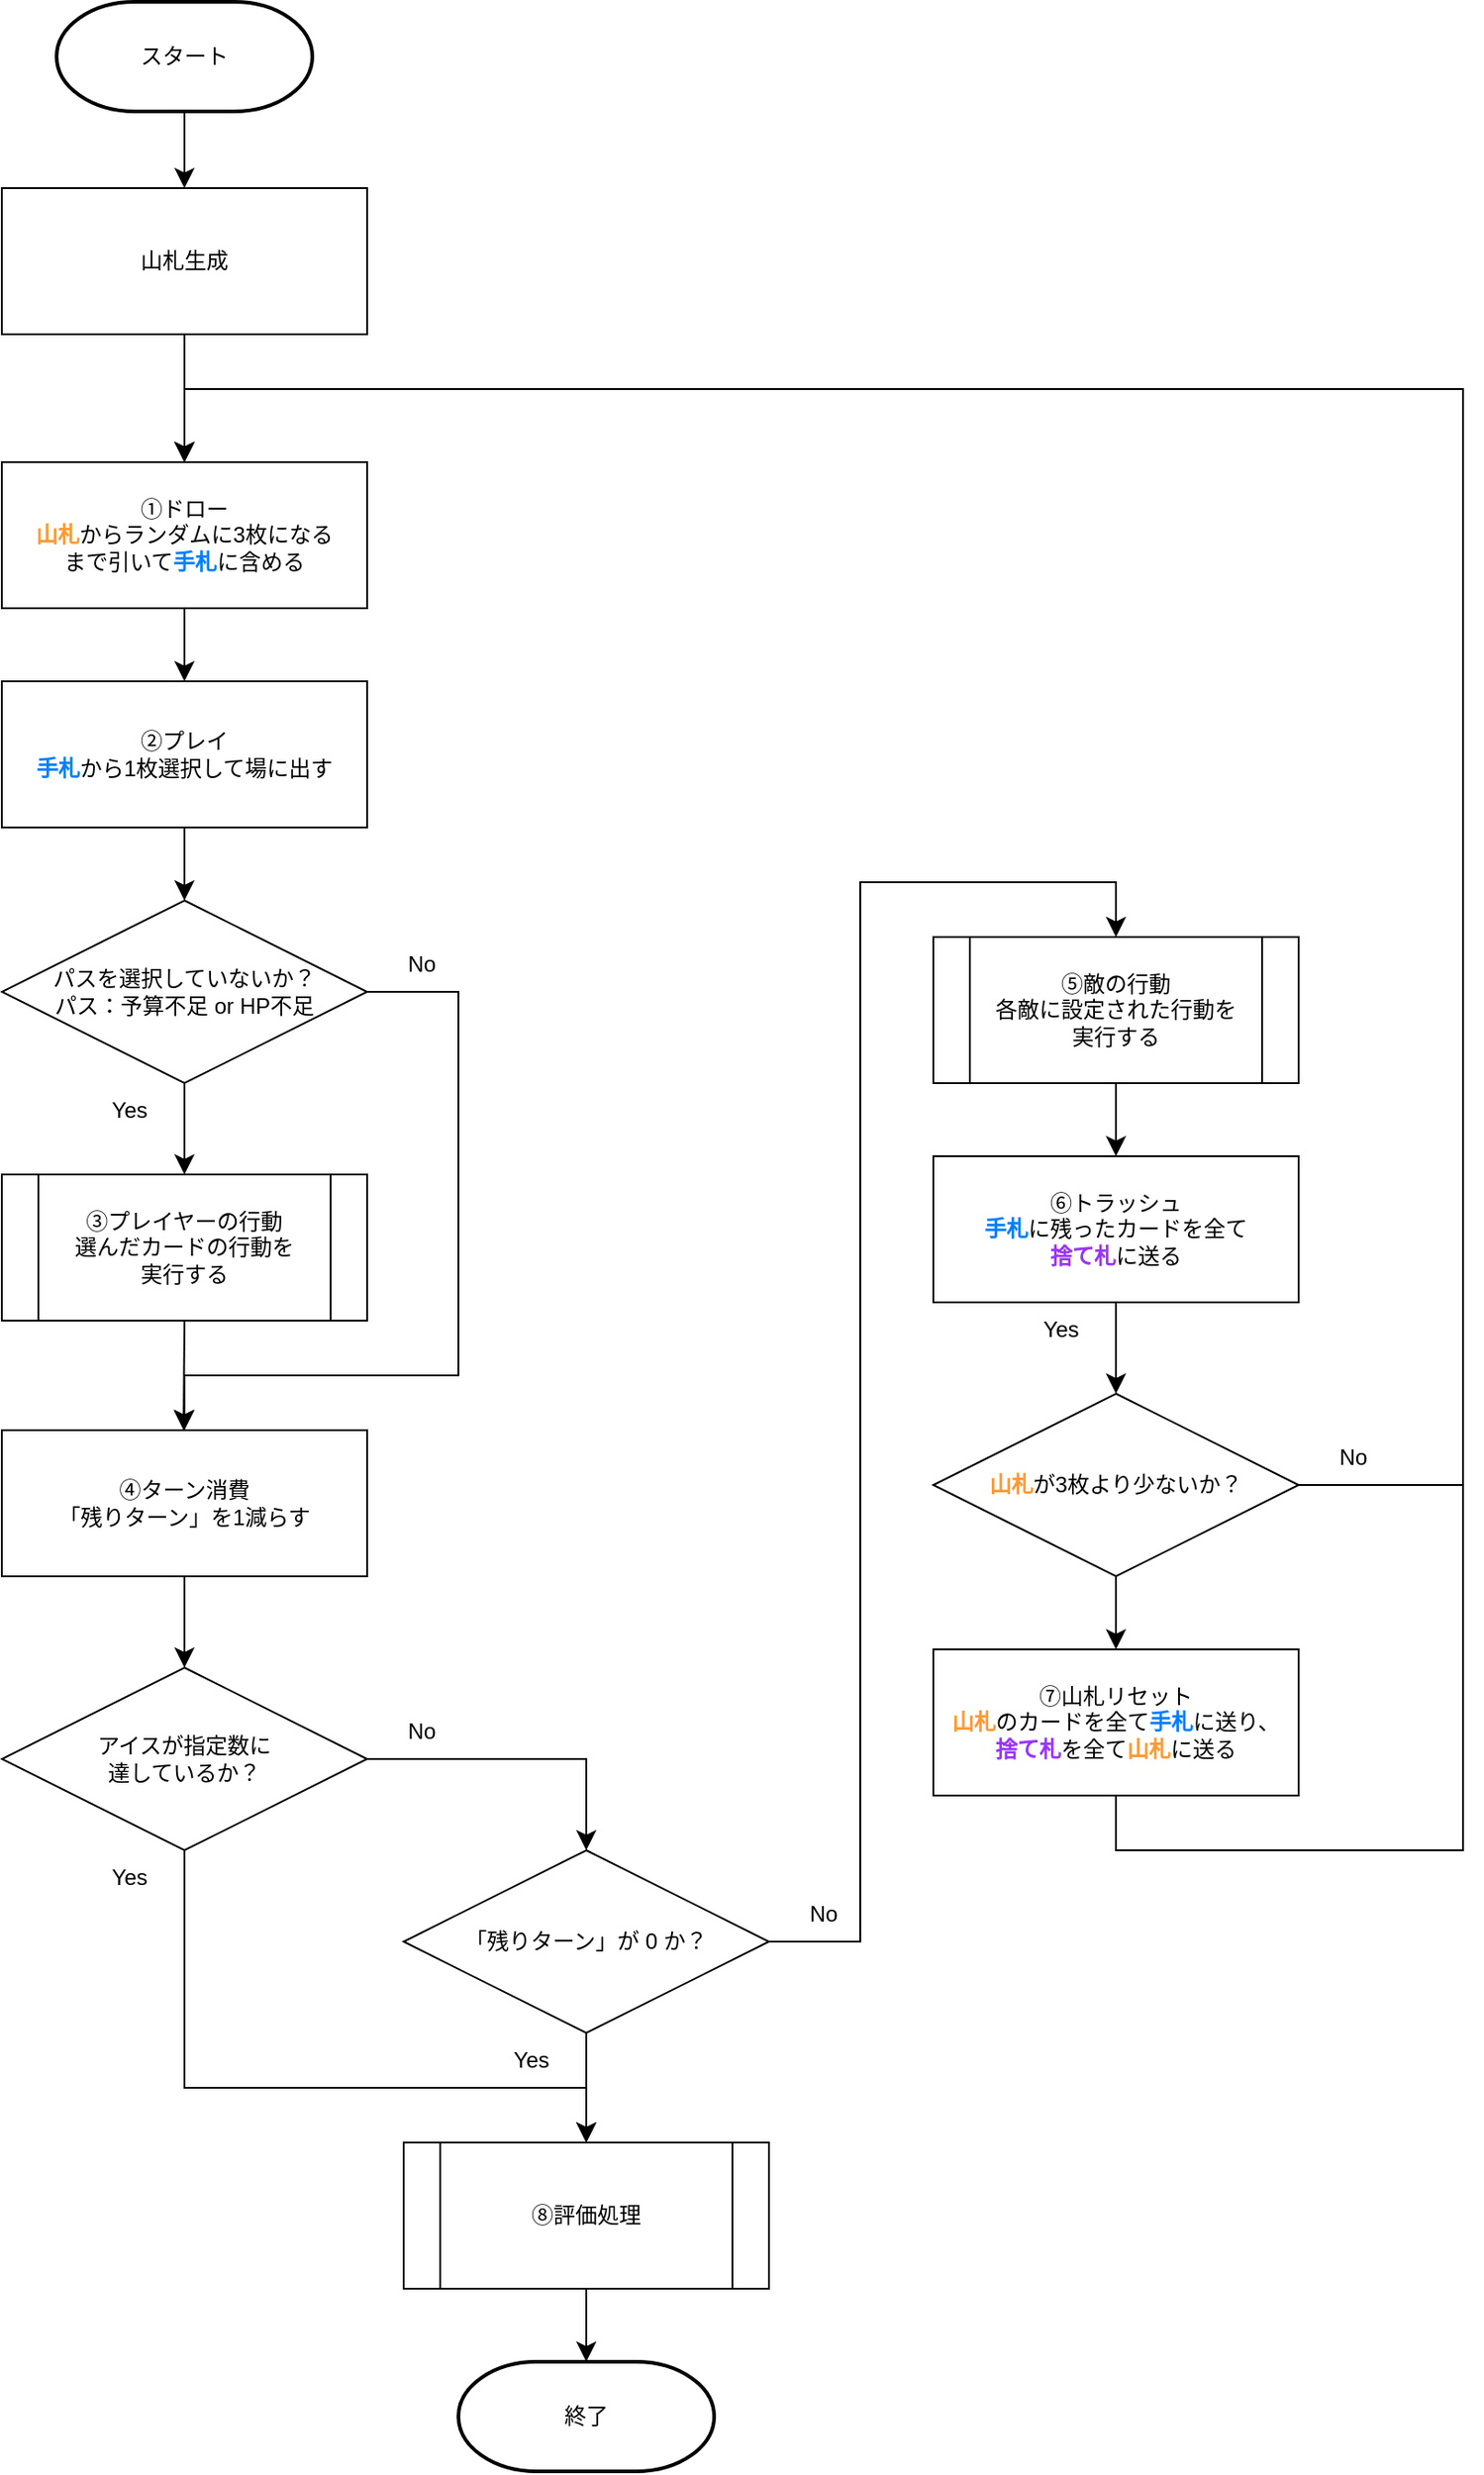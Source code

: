 <mxfile version="26.2.14">
  <diagram id="C5RBs43oDa-KdzZeNtuy" name="Page-1">
    <mxGraphModel dx="1384" dy="1398" grid="0" gridSize="10" guides="1" tooltips="1" connect="1" arrows="1" fold="1" page="0" pageScale="1" pageWidth="827" pageHeight="1169" math="0" shadow="0">
      <root>
        <mxCell id="WIyWlLk6GJQsqaUBKTNV-0" />
        <mxCell id="WIyWlLk6GJQsqaUBKTNV-1" parent="WIyWlLk6GJQsqaUBKTNV-0" />
        <mxCell id="WIyWlLk6GJQsqaUBKTNV-2" value="" style="rounded=0;html=1;jettySize=auto;orthogonalLoop=1;fontSize=11;endArrow=block;endFill=0;endSize=8;strokeWidth=1;shadow=0;labelBackgroundColor=none;edgeStyle=orthogonalEdgeStyle;" parent="WIyWlLk6GJQsqaUBKTNV-1" edge="1">
          <mxGeometry relative="1" as="geometry">
            <mxPoint x="220" y="170" as="targetPoint" />
          </mxGeometry>
        </mxCell>
        <mxCell id="WIyWlLk6GJQsqaUBKTNV-4" value="Yes" style="rounded=0;html=1;jettySize=auto;orthogonalLoop=1;fontSize=11;endArrow=block;endFill=0;endSize=8;strokeWidth=1;shadow=0;labelBackgroundColor=none;edgeStyle=orthogonalEdgeStyle;" parent="WIyWlLk6GJQsqaUBKTNV-1" edge="1">
          <mxGeometry y="20" relative="1" as="geometry">
            <mxPoint as="offset" />
            <mxPoint x="220" y="290" as="targetPoint" />
          </mxGeometry>
        </mxCell>
        <mxCell id="WIyWlLk6GJQsqaUBKTNV-5" value="No" style="edgeStyle=orthogonalEdgeStyle;rounded=0;html=1;jettySize=auto;orthogonalLoop=1;fontSize=11;endArrow=block;endFill=0;endSize=8;strokeWidth=1;shadow=0;labelBackgroundColor=none;" parent="WIyWlLk6GJQsqaUBKTNV-1" edge="1">
          <mxGeometry y="10" relative="1" as="geometry">
            <mxPoint as="offset" />
            <mxPoint x="320" y="210" as="targetPoint" />
          </mxGeometry>
        </mxCell>
        <mxCell id="WIyWlLk6GJQsqaUBKTNV-8" value="No" style="rounded=0;html=1;jettySize=auto;orthogonalLoop=1;fontSize=11;endArrow=block;endFill=0;endSize=8;strokeWidth=1;shadow=0;labelBackgroundColor=none;edgeStyle=orthogonalEdgeStyle;" parent="WIyWlLk6GJQsqaUBKTNV-1" edge="1">
          <mxGeometry x="0.333" y="20" relative="1" as="geometry">
            <mxPoint as="offset" />
            <mxPoint x="220" y="430" as="targetPoint" />
          </mxGeometry>
        </mxCell>
        <mxCell id="WIyWlLk6GJQsqaUBKTNV-9" value="Yes" style="edgeStyle=orthogonalEdgeStyle;rounded=0;html=1;jettySize=auto;orthogonalLoop=1;fontSize=11;endArrow=block;endFill=0;endSize=8;strokeWidth=1;shadow=0;labelBackgroundColor=none;" parent="WIyWlLk6GJQsqaUBKTNV-1" edge="1">
          <mxGeometry y="10" relative="1" as="geometry">
            <mxPoint as="offset" />
            <mxPoint x="270" y="330" as="sourcePoint" />
          </mxGeometry>
        </mxCell>
        <mxCell id="TG3GYIjPsMoHIRxMnIuH-3" value="山札生成" style="rounded=0;whiteSpace=wrap;html=1;" parent="WIyWlLk6GJQsqaUBKTNV-1" vertex="1">
          <mxGeometry x="280" y="130" width="200" height="80" as="geometry" />
        </mxCell>
        <mxCell id="TG3GYIjPsMoHIRxMnIuH-4" value="&lt;div&gt;①ドロー&lt;/div&gt;&lt;div&gt;&lt;b&gt;&lt;span style=&quot;color: rgb(255, 153, 51);&quot;&gt;山札&lt;/span&gt;&lt;/b&gt;からランダムに3枚になる&lt;/div&gt;&lt;div&gt;まで引いて&lt;b&gt;&lt;span style=&quot;color: rgb(0, 127, 255);&quot;&gt;手札&lt;/span&gt;&lt;/b&gt;に含める&lt;/div&gt;" style="rounded=0;whiteSpace=wrap;html=1;fillColor=#FFFFFF;" parent="WIyWlLk6GJQsqaUBKTNV-1" vertex="1">
          <mxGeometry x="280" y="280" width="200" height="80" as="geometry" />
        </mxCell>
        <mxCell id="TG3GYIjPsMoHIRxMnIuH-5" value="&lt;div&gt;②プレイ&lt;/div&gt;&lt;div&gt;&lt;b&gt;&lt;span style=&quot;color: rgb(0, 127, 255);&quot;&gt;手札&lt;/span&gt;&lt;/b&gt;から1枚選択して場に出す&lt;/div&gt;" style="rounded=0;whiteSpace=wrap;html=1;" parent="WIyWlLk6GJQsqaUBKTNV-1" vertex="1">
          <mxGeometry x="280" y="400" width="200" height="80" as="geometry" />
        </mxCell>
        <mxCell id="TG3GYIjPsMoHIRxMnIuH-7" value="&lt;div&gt;③プレイヤーの行動&lt;/div&gt;&lt;div&gt;選んだカードの行動を&lt;/div&gt;&lt;div&gt;実行する&lt;/div&gt;" style="shape=process;whiteSpace=wrap;html=1;backgroundOutline=1;" parent="WIyWlLk6GJQsqaUBKTNV-1" vertex="1">
          <mxGeometry x="280" y="670" width="200" height="80" as="geometry" />
        </mxCell>
        <mxCell id="TG3GYIjPsMoHIRxMnIuH-8" value="④ターン消費&lt;div&gt;「残りターン」を1減らす&lt;/div&gt;" style="rounded=0;whiteSpace=wrap;html=1;" parent="WIyWlLk6GJQsqaUBKTNV-1" vertex="1">
          <mxGeometry x="280" y="810" width="200" height="80" as="geometry" />
        </mxCell>
        <mxCell id="TG3GYIjPsMoHIRxMnIuH-9" value="&lt;div&gt;パスを選択していないか？&lt;/div&gt;&lt;div&gt;パス：予算不足 or HP不足&lt;/div&gt;" style="rhombus;whiteSpace=wrap;html=1;" parent="WIyWlLk6GJQsqaUBKTNV-1" vertex="1">
          <mxGeometry x="280" y="520" width="200" height="100" as="geometry" />
        </mxCell>
        <mxCell id="TG3GYIjPsMoHIRxMnIuH-10" value="" style="endArrow=classic;html=1;rounded=0;fontSize=12;startSize=8;endSize=8;curved=1;exitX=0.5;exitY=1;exitDx=0;exitDy=0;" parent="WIyWlLk6GJQsqaUBKTNV-1" source="TG3GYIjPsMoHIRxMnIuH-3" edge="1">
          <mxGeometry width="50" height="50" relative="1" as="geometry">
            <mxPoint x="340" y="620" as="sourcePoint" />
            <mxPoint x="380" y="280" as="targetPoint" />
          </mxGeometry>
        </mxCell>
        <mxCell id="TG3GYIjPsMoHIRxMnIuH-13" value="" style="endArrow=classic;html=1;rounded=0;fontSize=12;startSize=8;endSize=8;curved=1;exitX=0.5;exitY=1;exitDx=0;exitDy=0;exitPerimeter=0;" parent="WIyWlLk6GJQsqaUBKTNV-1" source="TG3GYIjPsMoHIRxMnIuH-62" edge="1">
          <mxGeometry width="50" height="50" relative="1" as="geometry">
            <mxPoint x="380" y="90" as="sourcePoint" />
            <mxPoint x="380" y="130" as="targetPoint" />
          </mxGeometry>
        </mxCell>
        <mxCell id="TG3GYIjPsMoHIRxMnIuH-14" value="" style="endArrow=classic;html=1;rounded=0;fontSize=12;startSize=8;endSize=8;curved=1;exitX=0.5;exitY=1;exitDx=0;exitDy=0;entryX=0.5;entryY=0;entryDx=0;entryDy=0;" parent="WIyWlLk6GJQsqaUBKTNV-1" source="TG3GYIjPsMoHIRxMnIuH-4" target="TG3GYIjPsMoHIRxMnIuH-5" edge="1">
          <mxGeometry width="50" height="50" relative="1" as="geometry">
            <mxPoint x="400" y="260" as="sourcePoint" />
            <mxPoint x="400" y="300" as="targetPoint" />
          </mxGeometry>
        </mxCell>
        <mxCell id="TG3GYIjPsMoHIRxMnIuH-15" value="" style="endArrow=classic;html=1;rounded=0;fontSize=12;startSize=8;endSize=8;curved=1;exitX=0.5;exitY=1;exitDx=0;exitDy=0;entryX=0.5;entryY=0;entryDx=0;entryDy=0;" parent="WIyWlLk6GJQsqaUBKTNV-1" source="TG3GYIjPsMoHIRxMnIuH-5" target="TG3GYIjPsMoHIRxMnIuH-9" edge="1">
          <mxGeometry width="50" height="50" relative="1" as="geometry">
            <mxPoint x="410" y="270" as="sourcePoint" />
            <mxPoint x="410" y="310" as="targetPoint" />
          </mxGeometry>
        </mxCell>
        <mxCell id="TG3GYIjPsMoHIRxMnIuH-16" value="" style="endArrow=classic;html=1;rounded=0;fontSize=12;startSize=8;endSize=8;curved=1;entryX=0.5;entryY=0;entryDx=0;entryDy=0;" parent="WIyWlLk6GJQsqaUBKTNV-1" target="TG3GYIjPsMoHIRxMnIuH-7" edge="1">
          <mxGeometry width="50" height="50" relative="1" as="geometry">
            <mxPoint x="380" y="620" as="sourcePoint" />
            <mxPoint x="420" y="320" as="targetPoint" />
          </mxGeometry>
        </mxCell>
        <mxCell id="TG3GYIjPsMoHIRxMnIuH-19" value="" style="edgeStyle=segmentEdgeStyle;endArrow=classic;html=1;curved=0;rounded=0;endSize=8;startSize=8;fontSize=12;exitX=1;exitY=0.5;exitDx=0;exitDy=0;entryX=0.5;entryY=0;entryDx=0;entryDy=0;" parent="WIyWlLk6GJQsqaUBKTNV-1" source="TG3GYIjPsMoHIRxMnIuH-9" target="TG3GYIjPsMoHIRxMnIuH-8" edge="1">
          <mxGeometry width="50" height="50" relative="1" as="geometry">
            <mxPoint x="340" y="620" as="sourcePoint" />
            <mxPoint x="390" y="570" as="targetPoint" />
            <Array as="points">
              <mxPoint x="530" y="570" />
              <mxPoint x="530" y="780" />
              <mxPoint x="380" y="780" />
            </Array>
          </mxGeometry>
        </mxCell>
        <mxCell id="TG3GYIjPsMoHIRxMnIuH-20" value="" style="endArrow=classic;html=1;rounded=0;fontSize=12;startSize=8;endSize=8;curved=1;exitX=0.5;exitY=1;exitDx=0;exitDy=0;entryX=0.5;entryY=0;entryDx=0;entryDy=0;" parent="WIyWlLk6GJQsqaUBKTNV-1" source="TG3GYIjPsMoHIRxMnIuH-7" edge="1">
          <mxGeometry width="50" height="50" relative="1" as="geometry">
            <mxPoint x="379.5" y="770" as="sourcePoint" />
            <mxPoint x="379.5" y="810" as="targetPoint" />
          </mxGeometry>
        </mxCell>
        <mxCell id="TG3GYIjPsMoHIRxMnIuH-23" value="No" style="text;html=1;align=center;verticalAlign=middle;whiteSpace=wrap;rounded=0;" parent="WIyWlLk6GJQsqaUBKTNV-1" vertex="1">
          <mxGeometry x="480" y="540" width="60" height="30" as="geometry" />
        </mxCell>
        <mxCell id="TG3GYIjPsMoHIRxMnIuH-24" value="Yes" style="text;html=1;align=center;verticalAlign=middle;whiteSpace=wrap;rounded=0;" parent="WIyWlLk6GJQsqaUBKTNV-1" vertex="1">
          <mxGeometry x="320" y="620" width="60" height="30" as="geometry" />
        </mxCell>
        <mxCell id="TG3GYIjPsMoHIRxMnIuH-28" value="&lt;div&gt;「残りターン」が 0 か？&lt;/div&gt;" style="rhombus;whiteSpace=wrap;html=1;" parent="WIyWlLk6GJQsqaUBKTNV-1" vertex="1">
          <mxGeometry x="500" y="1040" width="200" height="100" as="geometry" />
        </mxCell>
        <mxCell id="TG3GYIjPsMoHIRxMnIuH-35" value="&lt;div&gt;⑧評価処理&lt;/div&gt;" style="shape=process;whiteSpace=wrap;html=1;backgroundOutline=1;" parent="WIyWlLk6GJQsqaUBKTNV-1" vertex="1">
          <mxGeometry x="500" y="1200" width="200" height="80" as="geometry" />
        </mxCell>
        <mxCell id="TG3GYIjPsMoHIRxMnIuH-40" value="⑥トラッシュ&lt;div&gt;&lt;b&gt;&lt;span style=&quot;color: rgb(0, 127, 255);&quot;&gt;手札&lt;/span&gt;&lt;/b&gt;に残ったカードを全て&lt;/div&gt;&lt;div&gt;&lt;b&gt;&lt;span style=&quot;color: rgb(153, 51, 255);&quot;&gt;捨て札&lt;/span&gt;&lt;/b&gt;に送る&lt;/div&gt;" style="rounded=0;whiteSpace=wrap;html=1;" parent="WIyWlLk6GJQsqaUBKTNV-1" vertex="1">
          <mxGeometry x="790" y="660" width="200" height="80" as="geometry" />
        </mxCell>
        <mxCell id="TG3GYIjPsMoHIRxMnIuH-41" value="⑦山札リセット&lt;div&gt;&lt;b&gt;&lt;span style=&quot;color: rgb(255, 153, 51);&quot;&gt;山札&lt;/span&gt;&lt;/b&gt;のカードを全て&lt;b&gt;&lt;span style=&quot;color: rgb(0, 127, 255);&quot;&gt;手札&lt;/span&gt;&lt;/b&gt;に送り、&lt;/div&gt;&lt;div&gt;&lt;b&gt;&lt;span style=&quot;color: rgb(153, 51, 255);&quot;&gt;捨て札&lt;/span&gt;&lt;/b&gt;を全て&lt;b&gt;&lt;span style=&quot;color: rgb(255, 153, 51);&quot;&gt;山札&lt;/span&gt;&lt;/b&gt;に送る&lt;/div&gt;" style="rounded=0;whiteSpace=wrap;html=1;" parent="WIyWlLk6GJQsqaUBKTNV-1" vertex="1">
          <mxGeometry x="790" y="930" width="200" height="80" as="geometry" />
        </mxCell>
        <mxCell id="TG3GYIjPsMoHIRxMnIuH-53" value="&lt;b&gt;&lt;span style=&quot;color: rgb(255, 153, 51);&quot;&gt;山札&lt;/span&gt;&lt;/b&gt;が3枚より少ないか？" style="rhombus;whiteSpace=wrap;html=1;" parent="WIyWlLk6GJQsqaUBKTNV-1" vertex="1">
          <mxGeometry x="790" y="790" width="200" height="100" as="geometry" />
        </mxCell>
        <mxCell id="TG3GYIjPsMoHIRxMnIuH-54" value="Yes" style="text;html=1;align=center;verticalAlign=middle;whiteSpace=wrap;rounded=0;" parent="WIyWlLk6GJQsqaUBKTNV-1" vertex="1">
          <mxGeometry x="830" y="740" width="60" height="30" as="geometry" />
        </mxCell>
        <mxCell id="TG3GYIjPsMoHIRxMnIuH-55" value="No" style="text;html=1;align=center;verticalAlign=middle;whiteSpace=wrap;rounded=0;" parent="WIyWlLk6GJQsqaUBKTNV-1" vertex="1">
          <mxGeometry x="990" y="810" width="60" height="30" as="geometry" />
        </mxCell>
        <mxCell id="TG3GYIjPsMoHIRxMnIuH-56" value="" style="endArrow=classic;html=1;rounded=0;fontSize=12;startSize=8;endSize=8;curved=1;exitX=0.5;exitY=1;exitDx=0;exitDy=0;entryX=0.5;entryY=0;entryDx=0;entryDy=0;" parent="WIyWlLk6GJQsqaUBKTNV-1" source="TG3GYIjPsMoHIRxMnIuH-40" target="TG3GYIjPsMoHIRxMnIuH-53" edge="1">
          <mxGeometry width="50" height="50" relative="1" as="geometry">
            <mxPoint x="1030" y="640" as="sourcePoint" />
            <mxPoint x="1030" y="680" as="targetPoint" />
          </mxGeometry>
        </mxCell>
        <mxCell id="TG3GYIjPsMoHIRxMnIuH-57" value="" style="endArrow=classic;html=1;rounded=0;fontSize=12;startSize=8;endSize=8;curved=1;exitX=0.5;exitY=1;exitDx=0;exitDy=0;entryX=0.5;entryY=0;entryDx=0;entryDy=0;" parent="WIyWlLk6GJQsqaUBKTNV-1" source="TG3GYIjPsMoHIRxMnIuH-53" target="TG3GYIjPsMoHIRxMnIuH-41" edge="1">
          <mxGeometry width="50" height="50" relative="1" as="geometry">
            <mxPoint x="1010" y="635" as="sourcePoint" />
            <mxPoint x="1010" y="680" as="targetPoint" />
          </mxGeometry>
        </mxCell>
        <mxCell id="TG3GYIjPsMoHIRxMnIuH-58" value="" style="edgeStyle=segmentEdgeStyle;endArrow=classic;html=1;curved=0;rounded=0;endSize=8;startSize=8;fontSize=12;exitX=1;exitY=0.5;exitDx=0;exitDy=0;entryX=0.5;entryY=0;entryDx=0;entryDy=0;" parent="WIyWlLk6GJQsqaUBKTNV-1" source="TG3GYIjPsMoHIRxMnIuH-53" target="TG3GYIjPsMoHIRxMnIuH-4" edge="1">
          <mxGeometry width="50" height="50" relative="1" as="geometry">
            <mxPoint x="780" y="620" as="sourcePoint" />
            <mxPoint x="830" y="570" as="targetPoint" />
            <Array as="points">
              <mxPoint x="1080" y="840" />
              <mxPoint x="1080" y="240" />
              <mxPoint x="380" y="240" />
            </Array>
          </mxGeometry>
        </mxCell>
        <mxCell id="TG3GYIjPsMoHIRxMnIuH-59" value="" style="edgeStyle=segmentEdgeStyle;endArrow=classic;html=1;curved=0;rounded=0;endSize=8;startSize=8;fontSize=12;exitX=0.5;exitY=1;exitDx=0;exitDy=0;entryX=0.5;entryY=0;entryDx=0;entryDy=0;" parent="WIyWlLk6GJQsqaUBKTNV-1" source="TG3GYIjPsMoHIRxMnIuH-41" target="TG3GYIjPsMoHIRxMnIuH-4" edge="1">
          <mxGeometry width="50" height="50" relative="1" as="geometry">
            <mxPoint x="780" y="620" as="sourcePoint" />
            <mxPoint x="830" y="570" as="targetPoint" />
            <Array as="points">
              <mxPoint x="890" y="1040" />
              <mxPoint x="1080" y="1040" />
              <mxPoint x="1080" y="240" />
              <mxPoint x="380" y="240" />
            </Array>
          </mxGeometry>
        </mxCell>
        <mxCell id="TG3GYIjPsMoHIRxMnIuH-60" value="終了" style="strokeWidth=2;html=1;shape=mxgraph.flowchart.terminator;whiteSpace=wrap;" parent="WIyWlLk6GJQsqaUBKTNV-1" vertex="1">
          <mxGeometry x="530" y="1320" width="140" height="60" as="geometry" />
        </mxCell>
        <mxCell id="TG3GYIjPsMoHIRxMnIuH-61" value="" style="endArrow=classic;html=1;rounded=0;fontSize=12;startSize=8;endSize=8;curved=1;entryX=0.5;entryY=0;entryDx=0;entryDy=0;exitX=0.5;exitY=1;exitDx=0;exitDy=0;entryPerimeter=0;" parent="WIyWlLk6GJQsqaUBKTNV-1" source="TG3GYIjPsMoHIRxMnIuH-35" target="TG3GYIjPsMoHIRxMnIuH-60" edge="1">
          <mxGeometry width="50" height="50" relative="1" as="geometry">
            <mxPoint x="770" y="510" as="sourcePoint" />
            <mxPoint x="770" y="555" as="targetPoint" />
          </mxGeometry>
        </mxCell>
        <mxCell id="TG3GYIjPsMoHIRxMnIuH-62" value="スタート" style="strokeWidth=2;html=1;shape=mxgraph.flowchart.terminator;whiteSpace=wrap;" parent="WIyWlLk6GJQsqaUBKTNV-1" vertex="1">
          <mxGeometry x="310" y="28" width="140" height="60" as="geometry" />
        </mxCell>
        <mxCell id="TG3GYIjPsMoHIRxMnIuH-65" value="⑤敵の行動&lt;div&gt;各敵に設定された行動を&lt;/div&gt;&lt;div&gt;実行する&lt;/div&gt;" style="shape=process;whiteSpace=wrap;html=1;backgroundOutline=1;" parent="WIyWlLk6GJQsqaUBKTNV-1" vertex="1">
          <mxGeometry x="790" y="540" width="200" height="80" as="geometry" />
        </mxCell>
        <mxCell id="42xgOx6s-QyIvUgZpXYZ-2" value="&lt;div&gt;アイスが指定数に&lt;/div&gt;&lt;div&gt;達しているか？&lt;/div&gt;" style="rhombus;whiteSpace=wrap;html=1;" vertex="1" parent="WIyWlLk6GJQsqaUBKTNV-1">
          <mxGeometry x="280" y="940" width="200" height="100" as="geometry" />
        </mxCell>
        <mxCell id="42xgOx6s-QyIvUgZpXYZ-4" value="" style="endArrow=classic;html=1;rounded=0;fontSize=12;startSize=8;endSize=8;curved=1;exitX=0.5;exitY=1;exitDx=0;exitDy=0;" edge="1" parent="WIyWlLk6GJQsqaUBKTNV-1" source="TG3GYIjPsMoHIRxMnIuH-8">
          <mxGeometry width="50" height="50" relative="1" as="geometry">
            <mxPoint x="380" y="1040" as="sourcePoint" />
            <mxPoint x="380" y="940" as="targetPoint" />
          </mxGeometry>
        </mxCell>
        <mxCell id="42xgOx6s-QyIvUgZpXYZ-6" value="" style="edgeStyle=segmentEdgeStyle;endArrow=classic;html=1;curved=0;rounded=0;endSize=8;startSize=8;entryX=0.5;entryY=0;entryDx=0;entryDy=0;" edge="1" parent="WIyWlLk6GJQsqaUBKTNV-1" target="TG3GYIjPsMoHIRxMnIuH-35">
          <mxGeometry width="50" height="50" relative="1" as="geometry">
            <mxPoint x="380" y="1040" as="sourcePoint" />
            <mxPoint x="600" y="1180" as="targetPoint" />
            <Array as="points">
              <mxPoint x="380" y="1170" />
              <mxPoint x="600" y="1170" />
            </Array>
          </mxGeometry>
        </mxCell>
        <mxCell id="42xgOx6s-QyIvUgZpXYZ-7" value="" style="endArrow=classic;html=1;rounded=0;fontSize=12;startSize=8;endSize=8;curved=1;exitX=0.5;exitY=1;exitDx=0;exitDy=0;entryX=0.5;entryY=0;entryDx=0;entryDy=0;" edge="1" parent="WIyWlLk6GJQsqaUBKTNV-1" source="TG3GYIjPsMoHIRxMnIuH-28" target="TG3GYIjPsMoHIRxMnIuH-35">
          <mxGeometry width="50" height="50" relative="1" as="geometry">
            <mxPoint x="390" y="900" as="sourcePoint" />
            <mxPoint x="390" y="950" as="targetPoint" />
          </mxGeometry>
        </mxCell>
        <mxCell id="42xgOx6s-QyIvUgZpXYZ-8" value="" style="edgeStyle=segmentEdgeStyle;endArrow=classic;html=1;curved=0;rounded=0;endSize=8;startSize=8;exitX=1;exitY=0.5;exitDx=0;exitDy=0;entryX=0.5;entryY=0;entryDx=0;entryDy=0;" edge="1" parent="WIyWlLk6GJQsqaUBKTNV-1" source="TG3GYIjPsMoHIRxMnIuH-28" target="TG3GYIjPsMoHIRxMnIuH-65">
          <mxGeometry width="50" height="50" relative="1" as="geometry">
            <mxPoint x="690" y="920" as="sourcePoint" />
            <mxPoint x="740" y="870" as="targetPoint" />
            <Array as="points">
              <mxPoint x="750" y="1090" />
              <mxPoint x="750" y="510" />
              <mxPoint x="890" y="510" />
            </Array>
          </mxGeometry>
        </mxCell>
        <mxCell id="42xgOx6s-QyIvUgZpXYZ-9" value="No" style="text;html=1;align=center;verticalAlign=middle;whiteSpace=wrap;rounded=0;" vertex="1" parent="WIyWlLk6GJQsqaUBKTNV-1">
          <mxGeometry x="700" y="1060" width="60" height="30" as="geometry" />
        </mxCell>
        <mxCell id="42xgOx6s-QyIvUgZpXYZ-10" value="Yes" style="text;html=1;align=center;verticalAlign=middle;whiteSpace=wrap;rounded=0;" vertex="1" parent="WIyWlLk6GJQsqaUBKTNV-1">
          <mxGeometry x="540" y="1140" width="60" height="30" as="geometry" />
        </mxCell>
        <mxCell id="42xgOx6s-QyIvUgZpXYZ-11" value="" style="edgeStyle=segmentEdgeStyle;endArrow=classic;html=1;curved=0;rounded=0;endSize=8;startSize=8;" edge="1" parent="WIyWlLk6GJQsqaUBKTNV-1" source="42xgOx6s-QyIvUgZpXYZ-2" target="TG3GYIjPsMoHIRxMnIuH-28">
          <mxGeometry width="50" height="50" relative="1" as="geometry">
            <mxPoint x="690" y="850" as="sourcePoint" />
            <mxPoint x="740" y="800" as="targetPoint" />
          </mxGeometry>
        </mxCell>
        <mxCell id="42xgOx6s-QyIvUgZpXYZ-13" value="Yes" style="text;html=1;align=center;verticalAlign=middle;whiteSpace=wrap;rounded=0;" vertex="1" parent="WIyWlLk6GJQsqaUBKTNV-1">
          <mxGeometry x="320" y="1040" width="60" height="30" as="geometry" />
        </mxCell>
        <mxCell id="42xgOx6s-QyIvUgZpXYZ-14" value="No" style="text;html=1;align=center;verticalAlign=middle;whiteSpace=wrap;rounded=0;" vertex="1" parent="WIyWlLk6GJQsqaUBKTNV-1">
          <mxGeometry x="480" y="960" width="60" height="30" as="geometry" />
        </mxCell>
        <mxCell id="42xgOx6s-QyIvUgZpXYZ-17" value="" style="endArrow=classic;html=1;rounded=0;fontSize=12;startSize=8;endSize=8;curved=1;exitX=0.5;exitY=1;exitDx=0;exitDy=0;" edge="1" parent="WIyWlLk6GJQsqaUBKTNV-1" source="TG3GYIjPsMoHIRxMnIuH-65">
          <mxGeometry width="50" height="50" relative="1" as="geometry">
            <mxPoint x="900" y="900" as="sourcePoint" />
            <mxPoint x="890" y="660" as="targetPoint" />
          </mxGeometry>
        </mxCell>
      </root>
    </mxGraphModel>
  </diagram>
</mxfile>
